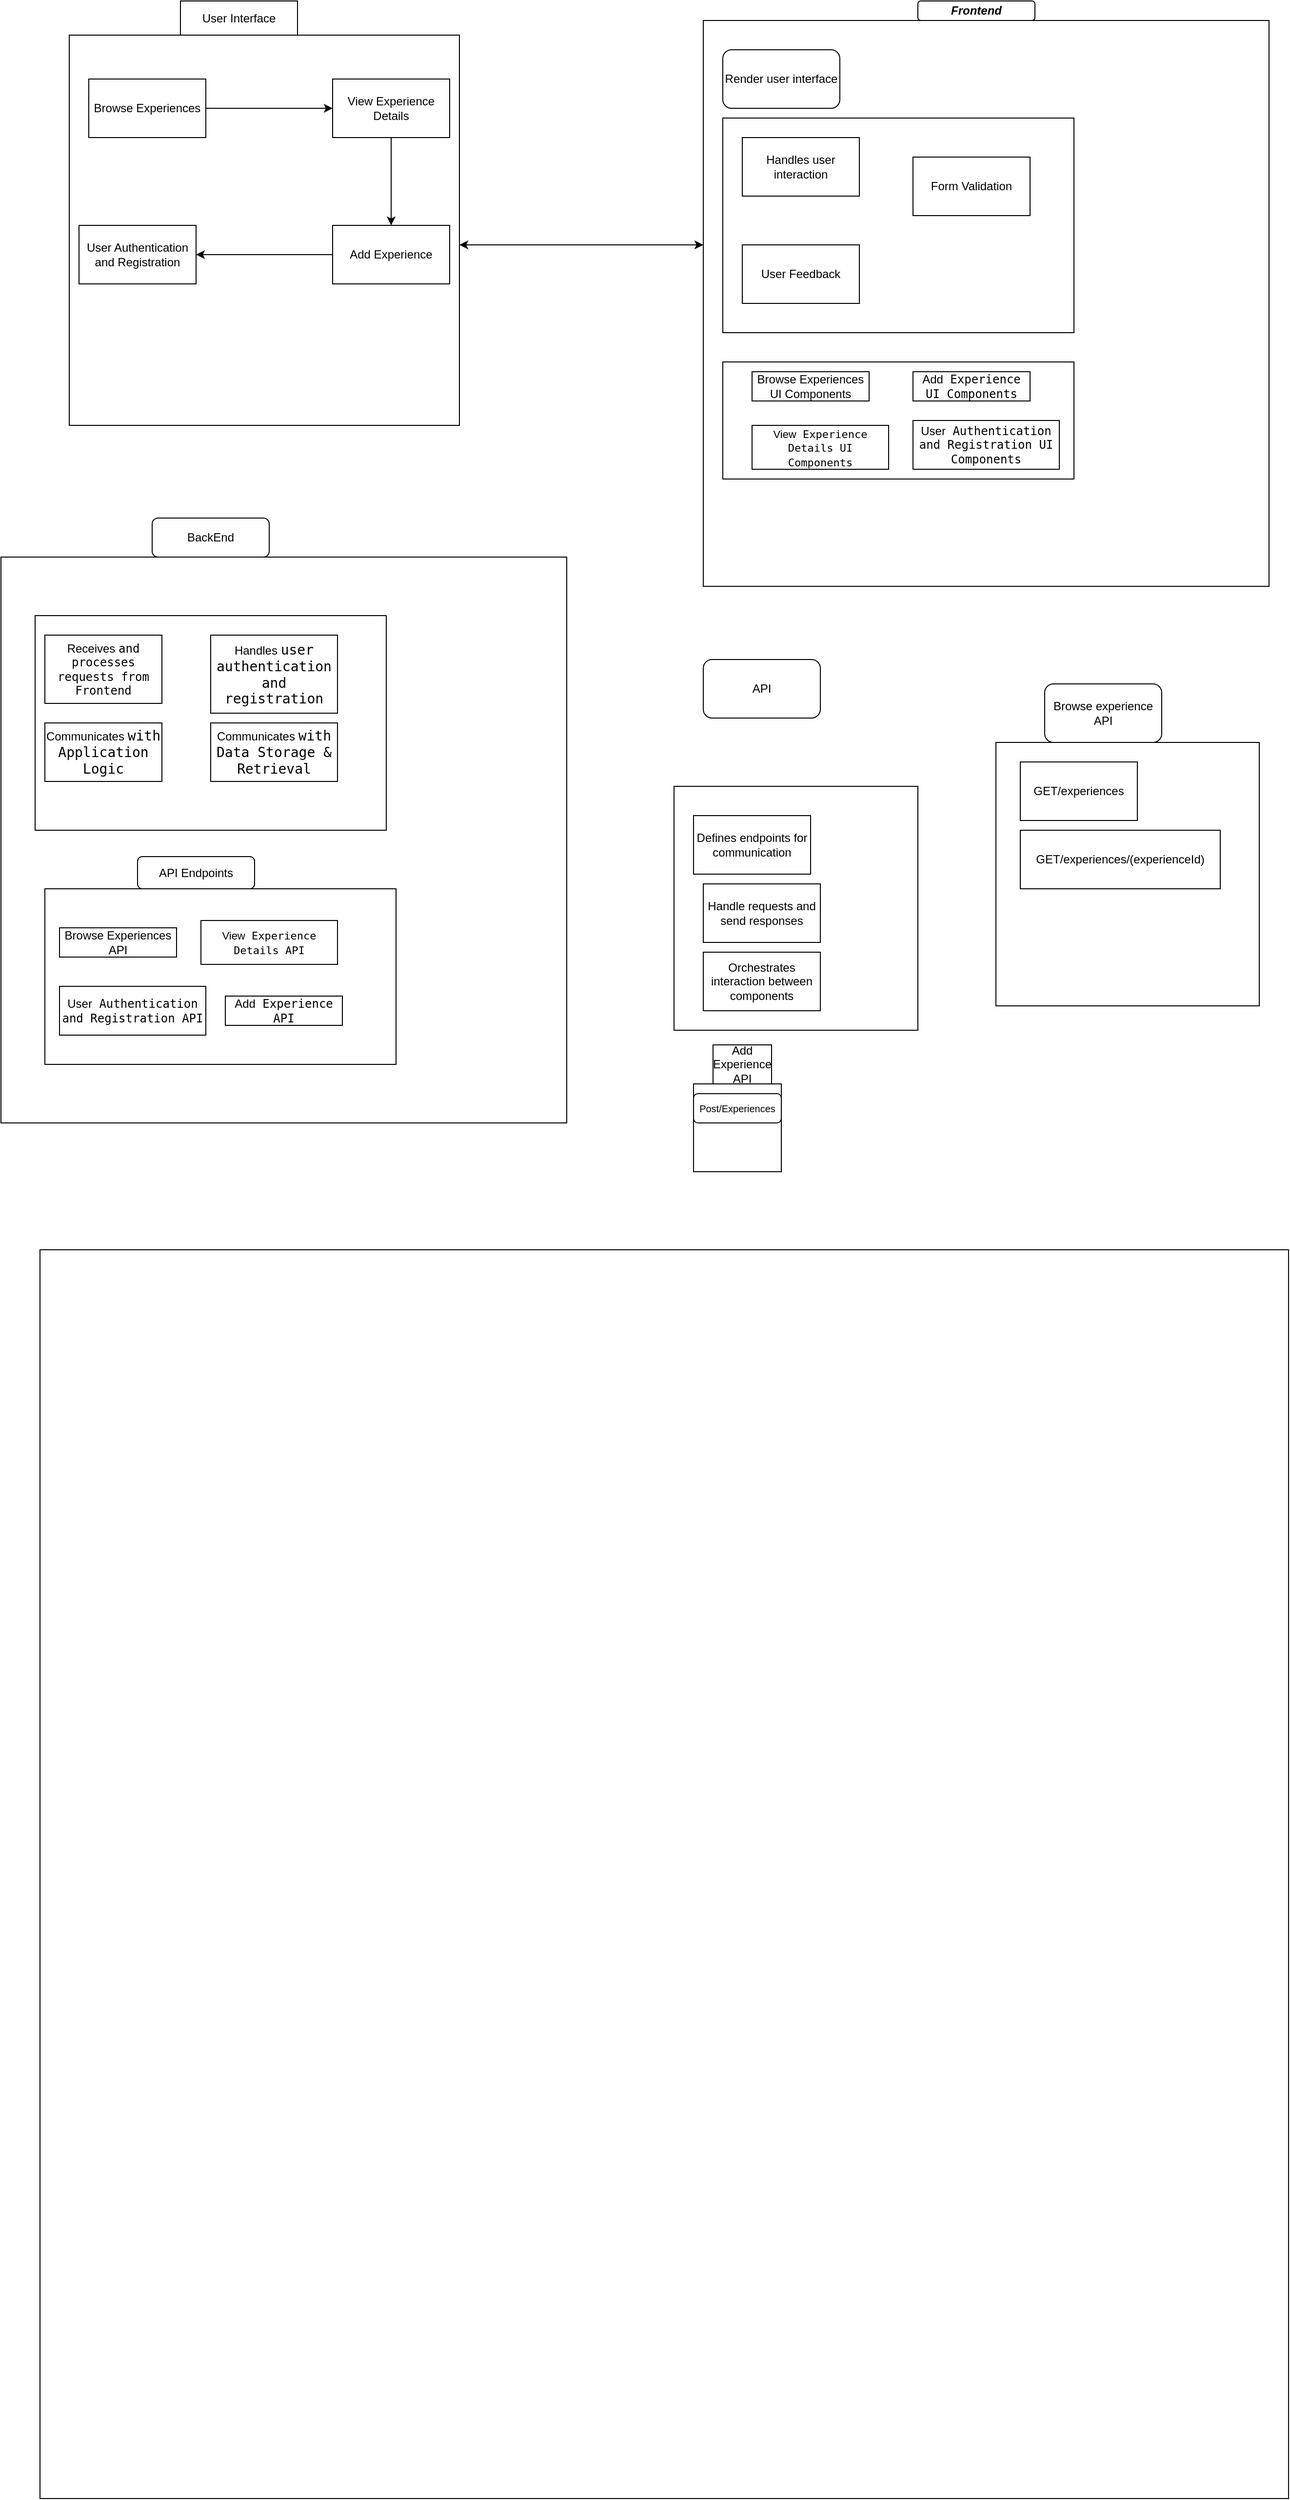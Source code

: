 <mxfile version="21.5.1" type="device">
  <diagram name="Page-1" id="rl8oAD7bQT2aEg0NpIuq">
    <mxGraphModel dx="1376" dy="799" grid="1" gridSize="10" guides="1" tooltips="1" connect="1" arrows="1" fold="1" page="1" pageScale="1" pageWidth="827" pageHeight="1169" math="0" shadow="0">
      <root>
        <mxCell id="0" />
        <mxCell id="1" parent="0" />
        <mxCell id="bYp1psGdMtTp_El-fFPe-50" value="" style="group" parent="1" vertex="1" connectable="0">
          <mxGeometry x="10" y="570" width="580" height="640" as="geometry" />
        </mxCell>
        <mxCell id="bYp1psGdMtTp_El-fFPe-48" value="" style="group" parent="bYp1psGdMtTp_El-fFPe-50" vertex="1" connectable="0">
          <mxGeometry y="60" width="580" height="580" as="geometry" />
        </mxCell>
        <mxCell id="bYp1psGdMtTp_El-fFPe-32" value="" style="whiteSpace=wrap;html=1;aspect=fixed;" parent="bYp1psGdMtTp_El-fFPe-48" vertex="1">
          <mxGeometry x="-10" y="-20" width="580" height="580" as="geometry" />
        </mxCell>
        <mxCell id="bYp1psGdMtTp_El-fFPe-33" value="" style="rounded=0;whiteSpace=wrap;html=1;" parent="bYp1psGdMtTp_El-fFPe-48" vertex="1">
          <mxGeometry x="25" y="40" width="360" height="220" as="geometry" />
        </mxCell>
        <mxCell id="bYp1psGdMtTp_El-fFPe-35" value="&lt;font style=&quot;font-size: 12px;&quot;&gt;Receives &lt;span style=&quot;border: 0px solid rgb(217, 217, 227); box-sizing: border-box; --tw-border-spacing-x: 0; --tw-border-spacing-y: 0; --tw-translate-x: 0; --tw-translate-y: 0; --tw-rotate: 0; --tw-skew-x: 0; --tw-skew-y: 0; --tw-scale-x: 1; --tw-scale-y: 1; --tw-pan-x: ; --tw-pan-y: ; --tw-pinch-zoom: ; --tw-scroll-snap-strictness: proximity; --tw-gradient-from-position: ; --tw-gradient-via-position: ; --tw-gradient-to-position: ; --tw-ordinal: ; --tw-slashed-zero: ; --tw-numeric-figure: ; --tw-numeric-spacing: ; --tw-numeric-fraction: ; --tw-ring-inset: ; --tw-ring-offset-width: 0px; --tw-ring-offset-color: #fff; --tw-ring-color: rgba(69,89,164,.5); --tw-ring-offset-shadow: 0 0 transparent; --tw-ring-shadow: 0 0 transparent; --tw-shadow: 0 0 transparent; --tw-shadow-colored: 0 0 transparent; --tw-blur: ; --tw-brightness: ; --tw-contrast: ; --tw-grayscale: ; --tw-hue-rotate: ; --tw-invert: ; --tw-saturate: ; --tw-sepia: ; --tw-drop-shadow: ; --tw-backdrop-blur: ; --tw-backdrop-brightness: ; --tw-backdrop-contrast: ; --tw-backdrop-grayscale: ; --tw-backdrop-hue-rotate: ; --tw-backdrop-invert: ; --tw-backdrop-opacity: ; --tw-backdrop-saturate: ; --tw-backdrop-sepia: ; font-family: &amp;quot;Söhne Mono&amp;quot;, Monaco, &amp;quot;Andale Mono&amp;quot;, &amp;quot;Ubuntu Mono&amp;quot;, monospace; text-align: left;&quot; class=&quot;hljs-keyword&quot;&gt;and&lt;/span&gt;&lt;span style=&quot;font-family: &amp;quot;Söhne Mono&amp;quot;, Monaco, &amp;quot;Andale Mono&amp;quot;, &amp;quot;Ubuntu Mono&amp;quot;, monospace; text-align: left;&quot;&gt; processes requests &lt;/span&gt;&lt;span style=&quot;border: 0px solid rgb(217, 217, 227); box-sizing: border-box; --tw-border-spacing-x: 0; --tw-border-spacing-y: 0; --tw-translate-x: 0; --tw-translate-y: 0; --tw-rotate: 0; --tw-skew-x: 0; --tw-skew-y: 0; --tw-scale-x: 1; --tw-scale-y: 1; --tw-pan-x: ; --tw-pan-y: ; --tw-pinch-zoom: ; --tw-scroll-snap-strictness: proximity; --tw-gradient-from-position: ; --tw-gradient-via-position: ; --tw-gradient-to-position: ; --tw-ordinal: ; --tw-slashed-zero: ; --tw-numeric-figure: ; --tw-numeric-spacing: ; --tw-numeric-fraction: ; --tw-ring-inset: ; --tw-ring-offset-width: 0px; --tw-ring-offset-color: #fff; --tw-ring-color: rgba(69,89,164,.5); --tw-ring-offset-shadow: 0 0 transparent; --tw-ring-shadow: 0 0 transparent; --tw-shadow: 0 0 transparent; --tw-shadow-colored: 0 0 transparent; --tw-blur: ; --tw-brightness: ; --tw-contrast: ; --tw-grayscale: ; --tw-hue-rotate: ; --tw-invert: ; --tw-saturate: ; --tw-sepia: ; --tw-drop-shadow: ; --tw-backdrop-blur: ; --tw-backdrop-brightness: ; --tw-backdrop-contrast: ; --tw-backdrop-grayscale: ; --tw-backdrop-hue-rotate: ; --tw-backdrop-invert: ; --tw-backdrop-opacity: ; --tw-backdrop-saturate: ; --tw-backdrop-sepia: ; font-family: &amp;quot;Söhne Mono&amp;quot;, Monaco, &amp;quot;Andale Mono&amp;quot;, &amp;quot;Ubuntu Mono&amp;quot;, monospace; text-align: left;&quot; class=&quot;hljs-keyword&quot;&gt;from&lt;/span&gt;&lt;span style=&quot;font-family: &amp;quot;Söhne Mono&amp;quot;, Monaco, &amp;quot;Andale Mono&amp;quot;, &amp;quot;Ubuntu Mono&amp;quot;, monospace; text-align: left;&quot;&gt; Frontend  &lt;/span&gt;&lt;/font&gt;" style="rounded=0;whiteSpace=wrap;html=1;" parent="bYp1psGdMtTp_El-fFPe-48" vertex="1">
          <mxGeometry x="35" y="60" width="120" height="70" as="geometry" />
        </mxCell>
        <mxCell id="bYp1psGdMtTp_El-fFPe-36" value="Handles &lt;span style=&quot;border: 0px solid rgb(217, 217, 227); box-sizing: border-box; --tw-border-spacing-x: 0; --tw-border-spacing-y: 0; --tw-translate-x: 0; --tw-translate-y: 0; --tw-rotate: 0; --tw-skew-x: 0; --tw-skew-y: 0; --tw-scale-x: 1; --tw-scale-y: 1; --tw-pan-x: ; --tw-pan-y: ; --tw-pinch-zoom: ; --tw-scroll-snap-strictness: proximity; --tw-gradient-from-position: ; --tw-gradient-via-position: ; --tw-gradient-to-position: ; --tw-ordinal: ; --tw-slashed-zero: ; --tw-numeric-figure: ; --tw-numeric-spacing: ; --tw-numeric-fraction: ; --tw-ring-inset: ; --tw-ring-offset-width: 0px; --tw-ring-offset-color: #fff; --tw-ring-color: rgba(69,89,164,.5); --tw-ring-offset-shadow: 0 0 transparent; --tw-ring-shadow: 0 0 transparent; --tw-shadow: 0 0 transparent; --tw-shadow-colored: 0 0 transparent; --tw-blur: ; --tw-brightness: ; --tw-contrast: ; --tw-grayscale: ; --tw-hue-rotate: ; --tw-invert: ; --tw-saturate: ; --tw-sepia: ; --tw-drop-shadow: ; --tw-backdrop-blur: ; --tw-backdrop-brightness: ; --tw-backdrop-contrast: ; --tw-backdrop-grayscale: ; --tw-backdrop-hue-rotate: ; --tw-backdrop-invert: ; --tw-backdrop-opacity: ; --tw-backdrop-saturate: ; --tw-backdrop-sepia: ; font-family: &amp;quot;Söhne Mono&amp;quot;, Monaco, &amp;quot;Andale Mono&amp;quot;, &amp;quot;Ubuntu Mono&amp;quot;, monospace; font-size: 14px; text-align: left;&quot; class=&quot;hljs-keyword&quot;&gt;user&lt;/span&gt;&lt;span style=&quot;font-family: &amp;quot;Söhne Mono&amp;quot;, Monaco, &amp;quot;Andale Mono&amp;quot;, &amp;quot;Ubuntu Mono&amp;quot;, monospace; font-size: 14px; text-align: left;&quot;&gt; authentication &lt;/span&gt;&lt;span style=&quot;border: 0px solid rgb(217, 217, 227); box-sizing: border-box; --tw-border-spacing-x: 0; --tw-border-spacing-y: 0; --tw-translate-x: 0; --tw-translate-y: 0; --tw-rotate: 0; --tw-skew-x: 0; --tw-skew-y: 0; --tw-scale-x: 1; --tw-scale-y: 1; --tw-pan-x: ; --tw-pan-y: ; --tw-pinch-zoom: ; --tw-scroll-snap-strictness: proximity; --tw-gradient-from-position: ; --tw-gradient-via-position: ; --tw-gradient-to-position: ; --tw-ordinal: ; --tw-slashed-zero: ; --tw-numeric-figure: ; --tw-numeric-spacing: ; --tw-numeric-fraction: ; --tw-ring-inset: ; --tw-ring-offset-width: 0px; --tw-ring-offset-color: #fff; --tw-ring-color: rgba(69,89,164,.5); --tw-ring-offset-shadow: 0 0 transparent; --tw-ring-shadow: 0 0 transparent; --tw-shadow: 0 0 transparent; --tw-shadow-colored: 0 0 transparent; --tw-blur: ; --tw-brightness: ; --tw-contrast: ; --tw-grayscale: ; --tw-hue-rotate: ; --tw-invert: ; --tw-saturate: ; --tw-sepia: ; --tw-drop-shadow: ; --tw-backdrop-blur: ; --tw-backdrop-brightness: ; --tw-backdrop-contrast: ; --tw-backdrop-grayscale: ; --tw-backdrop-hue-rotate: ; --tw-backdrop-invert: ; --tw-backdrop-opacity: ; --tw-backdrop-saturate: ; --tw-backdrop-sepia: ; font-family: &amp;quot;Söhne Mono&amp;quot;, Monaco, &amp;quot;Andale Mono&amp;quot;, &amp;quot;Ubuntu Mono&amp;quot;, monospace; font-size: 14px; text-align: left;&quot; class=&quot;hljs-keyword&quot;&gt;and&lt;/span&gt;&lt;span style=&quot;font-family: &amp;quot;Söhne Mono&amp;quot;, Monaco, &amp;quot;Andale Mono&amp;quot;, &amp;quot;Ubuntu Mono&amp;quot;, monospace; font-size: 14px; text-align: left;&quot;&gt; registration&lt;/span&gt;" style="whiteSpace=wrap;html=1;rounded=0;" parent="bYp1psGdMtTp_El-fFPe-48" vertex="1">
          <mxGeometry x="205" y="60" width="130" height="80" as="geometry" />
        </mxCell>
        <mxCell id="bYp1psGdMtTp_El-fFPe-37" value="Communicates &lt;span style=&quot;border: 0px solid rgb(217, 217, 227); box-sizing: border-box; --tw-border-spacing-x: 0; --tw-border-spacing-y: 0; --tw-translate-x: 0; --tw-translate-y: 0; --tw-rotate: 0; --tw-skew-x: 0; --tw-skew-y: 0; --tw-scale-x: 1; --tw-scale-y: 1; --tw-pan-x: ; --tw-pan-y: ; --tw-pinch-zoom: ; --tw-scroll-snap-strictness: proximity; --tw-gradient-from-position: ; --tw-gradient-via-position: ; --tw-gradient-to-position: ; --tw-ordinal: ; --tw-slashed-zero: ; --tw-numeric-figure: ; --tw-numeric-spacing: ; --tw-numeric-fraction: ; --tw-ring-inset: ; --tw-ring-offset-width: 0px; --tw-ring-offset-color: #fff; --tw-ring-color: rgba(69,89,164,.5); --tw-ring-offset-shadow: 0 0 transparent; --tw-ring-shadow: 0 0 transparent; --tw-shadow: 0 0 transparent; --tw-shadow-colored: 0 0 transparent; --tw-blur: ; --tw-brightness: ; --tw-contrast: ; --tw-grayscale: ; --tw-hue-rotate: ; --tw-invert: ; --tw-saturate: ; --tw-sepia: ; --tw-drop-shadow: ; --tw-backdrop-blur: ; --tw-backdrop-brightness: ; --tw-backdrop-contrast: ; --tw-backdrop-grayscale: ; --tw-backdrop-hue-rotate: ; --tw-backdrop-invert: ; --tw-backdrop-opacity: ; --tw-backdrop-saturate: ; --tw-backdrop-sepia: ; font-family: &amp;quot;Söhne Mono&amp;quot;, Monaco, &amp;quot;Andale Mono&amp;quot;, &amp;quot;Ubuntu Mono&amp;quot;, monospace; font-size: 14px; text-align: left;&quot; class=&quot;hljs-keyword&quot;&gt;with&lt;/span&gt;&lt;span style=&quot;font-family: &amp;quot;Söhne Mono&amp;quot;, Monaco, &amp;quot;Andale Mono&amp;quot;, &amp;quot;Ubuntu Mono&amp;quot;, monospace; font-size: 14px; text-align: left;&quot;&gt; Application Logic&lt;/span&gt;" style="whiteSpace=wrap;html=1;rounded=0;" parent="bYp1psGdMtTp_El-fFPe-48" vertex="1">
          <mxGeometry x="35" y="150" width="120" height="60" as="geometry" />
        </mxCell>
        <mxCell id="bYp1psGdMtTp_El-fFPe-38" value="" style="rounded=0;whiteSpace=wrap;html=1;" parent="bYp1psGdMtTp_El-fFPe-48" vertex="1">
          <mxGeometry x="35" y="320" width="360" height="180" as="geometry" />
        </mxCell>
        <mxCell id="bYp1psGdMtTp_El-fFPe-39" value="Browse Experiences API" style="rounded=0;whiteSpace=wrap;html=1;" parent="bYp1psGdMtTp_El-fFPe-48" vertex="1">
          <mxGeometry x="50" y="360" width="120" height="30" as="geometry" />
        </mxCell>
        <mxCell id="bYp1psGdMtTp_El-fFPe-40" value="&lt;font style=&quot;font-size: 11px;&quot;&gt;View&lt;span style=&quot;font-family: &amp;quot;Söhne Mono&amp;quot;, Monaco, &amp;quot;Andale Mono&amp;quot;, &amp;quot;Ubuntu Mono&amp;quot;, monospace; text-align: left;&quot;&gt; Experience Details API&lt;/span&gt;&lt;/font&gt;" style="rounded=0;whiteSpace=wrap;html=1;" parent="bYp1psGdMtTp_El-fFPe-48" vertex="1">
          <mxGeometry x="195" y="352.5" width="140" height="45" as="geometry" />
        </mxCell>
        <mxCell id="bYp1psGdMtTp_El-fFPe-41" value="&lt;font style=&quot;font-size: 12px;&quot;&gt;Add&lt;span style=&quot;font-family: &amp;quot;Söhne Mono&amp;quot;, Monaco, &amp;quot;Andale Mono&amp;quot;, &amp;quot;Ubuntu Mono&amp;quot;, monospace; text-align: left;&quot;&gt; Experience API&lt;/span&gt;&lt;/font&gt;" style="rounded=0;whiteSpace=wrap;html=1;" parent="bYp1psGdMtTp_El-fFPe-48" vertex="1">
          <mxGeometry x="220" y="430" width="120" height="30" as="geometry" />
        </mxCell>
        <mxCell id="bYp1psGdMtTp_El-fFPe-42" value="&lt;font style=&quot;font-size: 12px;&quot;&gt;User&lt;span style=&quot;font-family: &amp;quot;Söhne Mono&amp;quot;, Monaco, &amp;quot;Andale Mono&amp;quot;, &amp;quot;Ubuntu Mono&amp;quot;, monospace; text-align: left;&quot;&gt; Authentication &lt;/span&gt;&lt;span style=&quot;border: 0px solid rgb(217, 217, 227); box-sizing: border-box; --tw-border-spacing-x: 0; --tw-border-spacing-y: 0; --tw-translate-x: 0; --tw-translate-y: 0; --tw-rotate: 0; --tw-skew-x: 0; --tw-skew-y: 0; --tw-scale-x: 1; --tw-scale-y: 1; --tw-pan-x: ; --tw-pan-y: ; --tw-pinch-zoom: ; --tw-scroll-snap-strictness: proximity; --tw-gradient-from-position: ; --tw-gradient-via-position: ; --tw-gradient-to-position: ; --tw-ordinal: ; --tw-slashed-zero: ; --tw-numeric-figure: ; --tw-numeric-spacing: ; --tw-numeric-fraction: ; --tw-ring-inset: ; --tw-ring-offset-width: 0px; --tw-ring-offset-color: #fff; --tw-ring-color: rgba(69,89,164,.5); --tw-ring-offset-shadow: 0 0 transparent; --tw-ring-shadow: 0 0 transparent; --tw-shadow: 0 0 transparent; --tw-shadow-colored: 0 0 transparent; --tw-blur: ; --tw-brightness: ; --tw-contrast: ; --tw-grayscale: ; --tw-hue-rotate: ; --tw-invert: ; --tw-saturate: ; --tw-sepia: ; --tw-drop-shadow: ; --tw-backdrop-blur: ; --tw-backdrop-brightness: ; --tw-backdrop-contrast: ; --tw-backdrop-grayscale: ; --tw-backdrop-hue-rotate: ; --tw-backdrop-invert: ; --tw-backdrop-opacity: ; --tw-backdrop-saturate: ; --tw-backdrop-sepia: ; font-family: &amp;quot;Söhne Mono&amp;quot;, Monaco, &amp;quot;Andale Mono&amp;quot;, &amp;quot;Ubuntu Mono&amp;quot;, monospace; text-align: left;&quot; class=&quot;hljs-keyword&quot;&gt;and&lt;/span&gt;&lt;span style=&quot;font-family: &amp;quot;Söhne Mono&amp;quot;, Monaco, &amp;quot;Andale Mono&amp;quot;, &amp;quot;Ubuntu Mono&amp;quot;, monospace; text-align: left;&quot;&gt; Registration API&lt;/span&gt;&lt;/font&gt;" style="rounded=0;whiteSpace=wrap;html=1;" parent="bYp1psGdMtTp_El-fFPe-48" vertex="1">
          <mxGeometry x="50" y="420" width="150" height="50" as="geometry" />
        </mxCell>
        <mxCell id="bYp1psGdMtTp_El-fFPe-44" value="Communicates &lt;span style=&quot;border: 0px solid rgb(217, 217, 227); box-sizing: border-box; --tw-border-spacing-x: 0; --tw-border-spacing-y: 0; --tw-translate-x: 0; --tw-translate-y: 0; --tw-rotate: 0; --tw-skew-x: 0; --tw-skew-y: 0; --tw-scale-x: 1; --tw-scale-y: 1; --tw-pan-x: ; --tw-pan-y: ; --tw-pinch-zoom: ; --tw-scroll-snap-strictness: proximity; --tw-gradient-from-position: ; --tw-gradient-via-position: ; --tw-gradient-to-position: ; --tw-ordinal: ; --tw-slashed-zero: ; --tw-numeric-figure: ; --tw-numeric-spacing: ; --tw-numeric-fraction: ; --tw-ring-inset: ; --tw-ring-offset-width: 0px; --tw-ring-offset-color: #fff; --tw-ring-color: rgba(69,89,164,.5); --tw-ring-offset-shadow: 0 0 transparent; --tw-ring-shadow: 0 0 transparent; --tw-shadow: 0 0 transparent; --tw-shadow-colored: 0 0 transparent; --tw-blur: ; --tw-brightness: ; --tw-contrast: ; --tw-grayscale: ; --tw-hue-rotate: ; --tw-invert: ; --tw-saturate: ; --tw-sepia: ; --tw-drop-shadow: ; --tw-backdrop-blur: ; --tw-backdrop-brightness: ; --tw-backdrop-contrast: ; --tw-backdrop-grayscale: ; --tw-backdrop-hue-rotate: ; --tw-backdrop-invert: ; --tw-backdrop-opacity: ; --tw-backdrop-saturate: ; --tw-backdrop-sepia: ; font-family: &amp;quot;Söhne Mono&amp;quot;, Monaco, &amp;quot;Andale Mono&amp;quot;, &amp;quot;Ubuntu Mono&amp;quot;, monospace; font-size: 14px; text-align: left;&quot; class=&quot;hljs-keyword&quot;&gt;with&lt;/span&gt;&lt;span style=&quot;font-family: &amp;quot;Söhne Mono&amp;quot;, Monaco, &amp;quot;Andale Mono&amp;quot;, &amp;quot;Ubuntu Mono&amp;quot;, monospace; font-size: 14px; text-align: left;&quot;&gt; Data Storage &lt;/span&gt;&lt;span style=&quot;border: 0px solid rgb(217, 217, 227); box-sizing: border-box; --tw-border-spacing-x: 0; --tw-border-spacing-y: 0; --tw-translate-x: 0; --tw-translate-y: 0; --tw-rotate: 0; --tw-skew-x: 0; --tw-skew-y: 0; --tw-scale-x: 1; --tw-scale-y: 1; --tw-pan-x: ; --tw-pan-y: ; --tw-pinch-zoom: ; --tw-scroll-snap-strictness: proximity; --tw-gradient-from-position: ; --tw-gradient-via-position: ; --tw-gradient-to-position: ; --tw-ordinal: ; --tw-slashed-zero: ; --tw-numeric-figure: ; --tw-numeric-spacing: ; --tw-numeric-fraction: ; --tw-ring-inset: ; --tw-ring-offset-width: 0px; --tw-ring-offset-color: #fff; --tw-ring-color: rgba(69,89,164,.5); --tw-ring-offset-shadow: 0 0 transparent; --tw-ring-shadow: 0 0 transparent; --tw-shadow: 0 0 transparent; --tw-shadow-colored: 0 0 transparent; --tw-blur: ; --tw-brightness: ; --tw-contrast: ; --tw-grayscale: ; --tw-hue-rotate: ; --tw-invert: ; --tw-saturate: ; --tw-sepia: ; --tw-drop-shadow: ; --tw-backdrop-blur: ; --tw-backdrop-brightness: ; --tw-backdrop-contrast: ; --tw-backdrop-grayscale: ; --tw-backdrop-hue-rotate: ; --tw-backdrop-invert: ; --tw-backdrop-opacity: ; --tw-backdrop-saturate: ; --tw-backdrop-sepia: ; font-family: &amp;quot;Söhne Mono&amp;quot;, Monaco, &amp;quot;Andale Mono&amp;quot;, &amp;quot;Ubuntu Mono&amp;quot;, monospace; font-size: 14px; text-align: left;&quot; class=&quot;hljs-operator&quot;&gt;&amp;amp;&lt;/span&gt;&lt;span style=&quot;font-family: &amp;quot;Söhne Mono&amp;quot;, Monaco, &amp;quot;Andale Mono&amp;quot;, &amp;quot;Ubuntu Mono&amp;quot;, monospace; font-size: 14px; text-align: left;&quot;&gt; Retrieval &lt;/span&gt;" style="whiteSpace=wrap;html=1;rounded=0;" parent="bYp1psGdMtTp_El-fFPe-48" vertex="1">
          <mxGeometry x="205" y="150" width="130" height="60" as="geometry" />
        </mxCell>
        <mxCell id="bYp1psGdMtTp_El-fFPe-47" value="API Endpoints" style="rounded=1;whiteSpace=wrap;html=1;" parent="bYp1psGdMtTp_El-fFPe-48" vertex="1">
          <mxGeometry x="130" y="287" width="120" height="33" as="geometry" />
        </mxCell>
        <mxCell id="bYp1psGdMtTp_El-fFPe-49" value="BackEnd" style="rounded=1;whiteSpace=wrap;html=1;" parent="bYp1psGdMtTp_El-fFPe-50" vertex="1">
          <mxGeometry x="145" width="120" height="40" as="geometry" />
        </mxCell>
        <mxCell id="bYp1psGdMtTp_El-fFPe-51" value="" style="group" parent="1" vertex="1" connectable="0">
          <mxGeometry x="720" y="40" width="580" height="600" as="geometry" />
        </mxCell>
        <mxCell id="bYp1psGdMtTp_El-fFPe-13" value="" style="whiteSpace=wrap;html=1;aspect=fixed;" parent="bYp1psGdMtTp_El-fFPe-51" vertex="1">
          <mxGeometry y="20" width="580" height="580" as="geometry" />
        </mxCell>
        <mxCell id="bYp1psGdMtTp_El-fFPe-23" value="" style="rounded=0;whiteSpace=wrap;html=1;" parent="bYp1psGdMtTp_El-fFPe-51" vertex="1">
          <mxGeometry x="20" y="120" width="360" height="220" as="geometry" />
        </mxCell>
        <mxCell id="bYp1psGdMtTp_El-fFPe-17" value="Render user interface" style="rounded=1;whiteSpace=wrap;html=1;" parent="bYp1psGdMtTp_El-fFPe-51" vertex="1">
          <mxGeometry x="20" y="50" width="120" height="60" as="geometry" />
        </mxCell>
        <mxCell id="bYp1psGdMtTp_El-fFPe-18" value="Handles user interaction" style="rounded=0;whiteSpace=wrap;html=1;" parent="bYp1psGdMtTp_El-fFPe-51" vertex="1">
          <mxGeometry x="40" y="140" width="120" height="60" as="geometry" />
        </mxCell>
        <mxCell id="bYp1psGdMtTp_El-fFPe-19" value="Form Validation" style="whiteSpace=wrap;html=1;rounded=0;" parent="bYp1psGdMtTp_El-fFPe-51" vertex="1">
          <mxGeometry x="215" y="160" width="120" height="60" as="geometry" />
        </mxCell>
        <mxCell id="bYp1psGdMtTp_El-fFPe-21" value="User Feedback" style="whiteSpace=wrap;html=1;rounded=0;" parent="bYp1psGdMtTp_El-fFPe-51" vertex="1">
          <mxGeometry x="40" y="250" width="120" height="60" as="geometry" />
        </mxCell>
        <mxCell id="bYp1psGdMtTp_El-fFPe-25" value="" style="rounded=0;whiteSpace=wrap;html=1;" parent="bYp1psGdMtTp_El-fFPe-51" vertex="1">
          <mxGeometry x="20" y="370" width="360" height="120" as="geometry" />
        </mxCell>
        <mxCell id="bYp1psGdMtTp_El-fFPe-27" value="Browse Experiences UI Components" style="rounded=0;whiteSpace=wrap;html=1;" parent="bYp1psGdMtTp_El-fFPe-51" vertex="1">
          <mxGeometry x="50" y="380" width="120" height="30" as="geometry" />
        </mxCell>
        <mxCell id="bYp1psGdMtTp_El-fFPe-28" value="&lt;font style=&quot;font-size: 11px;&quot;&gt;View&lt;span style=&quot;font-family: &amp;quot;Söhne Mono&amp;quot;, Monaco, &amp;quot;Andale Mono&amp;quot;, &amp;quot;Ubuntu Mono&amp;quot;, monospace; text-align: left;&quot;&gt; Experience Details UI Components &lt;/span&gt;&lt;/font&gt;" style="rounded=0;whiteSpace=wrap;html=1;" parent="bYp1psGdMtTp_El-fFPe-51" vertex="1">
          <mxGeometry x="50" y="435" width="140" height="45" as="geometry" />
        </mxCell>
        <mxCell id="bYp1psGdMtTp_El-fFPe-30" value="&lt;font style=&quot;font-size: 12px;&quot;&gt;Add&lt;span style=&quot;font-family: &amp;quot;Söhne Mono&amp;quot;, Monaco, &amp;quot;Andale Mono&amp;quot;, &amp;quot;Ubuntu Mono&amp;quot;, monospace; text-align: left;&quot;&gt; Experience UI Components&lt;/span&gt;&lt;/font&gt;" style="rounded=0;whiteSpace=wrap;html=1;" parent="bYp1psGdMtTp_El-fFPe-51" vertex="1">
          <mxGeometry x="215" y="380" width="120" height="30" as="geometry" />
        </mxCell>
        <mxCell id="bYp1psGdMtTp_El-fFPe-31" value="&lt;font style=&quot;font-size: 12px;&quot;&gt;User&lt;span style=&quot;font-family: &amp;quot;Söhne Mono&amp;quot;, Monaco, &amp;quot;Andale Mono&amp;quot;, &amp;quot;Ubuntu Mono&amp;quot;, monospace; text-align: left;&quot;&gt; Authentication &lt;/span&gt;&lt;span style=&quot;border: 0px solid rgb(217, 217, 227); box-sizing: border-box; --tw-border-spacing-x: 0; --tw-border-spacing-y: 0; --tw-translate-x: 0; --tw-translate-y: 0; --tw-rotate: 0; --tw-skew-x: 0; --tw-skew-y: 0; --tw-scale-x: 1; --tw-scale-y: 1; --tw-pan-x: ; --tw-pan-y: ; --tw-pinch-zoom: ; --tw-scroll-snap-strictness: proximity; --tw-gradient-from-position: ; --tw-gradient-via-position: ; --tw-gradient-to-position: ; --tw-ordinal: ; --tw-slashed-zero: ; --tw-numeric-figure: ; --tw-numeric-spacing: ; --tw-numeric-fraction: ; --tw-ring-inset: ; --tw-ring-offset-width: 0px; --tw-ring-offset-color: #fff; --tw-ring-color: rgba(69,89,164,.5); --tw-ring-offset-shadow: 0 0 transparent; --tw-ring-shadow: 0 0 transparent; --tw-shadow: 0 0 transparent; --tw-shadow-colored: 0 0 transparent; --tw-blur: ; --tw-brightness: ; --tw-contrast: ; --tw-grayscale: ; --tw-hue-rotate: ; --tw-invert: ; --tw-saturate: ; --tw-sepia: ; --tw-drop-shadow: ; --tw-backdrop-blur: ; --tw-backdrop-brightness: ; --tw-backdrop-contrast: ; --tw-backdrop-grayscale: ; --tw-backdrop-hue-rotate: ; --tw-backdrop-invert: ; --tw-backdrop-opacity: ; --tw-backdrop-saturate: ; --tw-backdrop-sepia: ; font-family: &amp;quot;Söhne Mono&amp;quot;, Monaco, &amp;quot;Andale Mono&amp;quot;, &amp;quot;Ubuntu Mono&amp;quot;, monospace; text-align: left;&quot; class=&quot;hljs-keyword&quot;&gt;and&lt;/span&gt;&lt;span style=&quot;font-family: &amp;quot;Söhne Mono&amp;quot;, Monaco, &amp;quot;Andale Mono&amp;quot;, &amp;quot;Ubuntu Mono&amp;quot;, monospace; text-align: left;&quot;&gt; Registration UI Components&lt;/span&gt;&lt;/font&gt;" style="rounded=0;whiteSpace=wrap;html=1;" parent="bYp1psGdMtTp_El-fFPe-51" vertex="1">
          <mxGeometry x="215" y="430" width="150" height="50" as="geometry" />
        </mxCell>
        <mxCell id="bYp1psGdMtTp_El-fFPe-45" value="&lt;b&gt;&lt;i&gt;Frontend&lt;/i&gt;&lt;/b&gt;" style="rounded=1;whiteSpace=wrap;html=1;" parent="bYp1psGdMtTp_El-fFPe-51" vertex="1">
          <mxGeometry x="220" width="120" height="20" as="geometry" />
        </mxCell>
        <mxCell id="bYp1psGdMtTp_El-fFPe-52" value="" style="group" parent="1" vertex="1" connectable="0">
          <mxGeometry x="70" y="40" width="400" height="435" as="geometry" />
        </mxCell>
        <mxCell id="bYp1psGdMtTp_El-fFPe-1" value="User Interface" style="rounded=0;whiteSpace=wrap;html=1;" parent="bYp1psGdMtTp_El-fFPe-52" vertex="1">
          <mxGeometry x="114" width="120" height="35" as="geometry" />
        </mxCell>
        <mxCell id="bYp1psGdMtTp_El-fFPe-2" value="" style="whiteSpace=wrap;html=1;aspect=fixed;" parent="bYp1psGdMtTp_El-fFPe-52" vertex="1">
          <mxGeometry y="35" width="400" height="400" as="geometry" />
        </mxCell>
        <mxCell id="bYp1psGdMtTp_El-fFPe-4" value="Browse Experiences" style="rounded=0;whiteSpace=wrap;html=1;" parent="bYp1psGdMtTp_El-fFPe-52" vertex="1">
          <mxGeometry x="20" y="80" width="120" height="60" as="geometry" />
        </mxCell>
        <mxCell id="bYp1psGdMtTp_El-fFPe-5" value="View Experience Details" style="whiteSpace=wrap;html=1;rounded=0;" parent="bYp1psGdMtTp_El-fFPe-52" vertex="1">
          <mxGeometry x="270" y="80" width="120" height="60" as="geometry" />
        </mxCell>
        <mxCell id="bYp1psGdMtTp_El-fFPe-6" value="" style="edgeStyle=orthogonalEdgeStyle;rounded=0;orthogonalLoop=1;jettySize=auto;html=1;" parent="bYp1psGdMtTp_El-fFPe-52" source="bYp1psGdMtTp_El-fFPe-4" target="bYp1psGdMtTp_El-fFPe-5" edge="1">
          <mxGeometry relative="1" as="geometry" />
        </mxCell>
        <mxCell id="bYp1psGdMtTp_El-fFPe-7" value="Add Experience" style="whiteSpace=wrap;html=1;rounded=0;" parent="bYp1psGdMtTp_El-fFPe-52" vertex="1">
          <mxGeometry x="270" y="230" width="120" height="60" as="geometry" />
        </mxCell>
        <mxCell id="bYp1psGdMtTp_El-fFPe-8" value="" style="edgeStyle=orthogonalEdgeStyle;rounded=0;orthogonalLoop=1;jettySize=auto;html=1;" parent="bYp1psGdMtTp_El-fFPe-52" source="bYp1psGdMtTp_El-fFPe-5" target="bYp1psGdMtTp_El-fFPe-7" edge="1">
          <mxGeometry relative="1" as="geometry" />
        </mxCell>
        <mxCell id="bYp1psGdMtTp_El-fFPe-9" value="User Authentication and Registration" style="whiteSpace=wrap;html=1;rounded=0;" parent="bYp1psGdMtTp_El-fFPe-52" vertex="1">
          <mxGeometry x="10" y="230" width="120" height="60" as="geometry" />
        </mxCell>
        <mxCell id="bYp1psGdMtTp_El-fFPe-10" value="" style="edgeStyle=orthogonalEdgeStyle;rounded=0;orthogonalLoop=1;jettySize=auto;html=1;" parent="bYp1psGdMtTp_El-fFPe-52" source="bYp1psGdMtTp_El-fFPe-7" target="bYp1psGdMtTp_El-fFPe-9" edge="1">
          <mxGeometry relative="1" as="geometry" />
        </mxCell>
        <mxCell id="bYp1psGdMtTp_El-fFPe-56" value="" style="endArrow=classic;startArrow=classic;html=1;rounded=0;" parent="1" edge="1">
          <mxGeometry width="50" height="50" relative="1" as="geometry">
            <mxPoint x="470" y="290" as="sourcePoint" />
            <mxPoint x="720" y="290" as="targetPoint" />
          </mxGeometry>
        </mxCell>
        <mxCell id="bYp1psGdMtTp_El-fFPe-58" value="" style="whiteSpace=wrap;html=1;aspect=fixed;" parent="1" vertex="1">
          <mxGeometry x="40" y="1320" width="1280" height="1280" as="geometry" />
        </mxCell>
        <mxCell id="bYp1psGdMtTp_El-fFPe-71" value="" style="group" parent="1" vertex="1" connectable="0">
          <mxGeometry x="690" y="715" width="250" height="380" as="geometry" />
        </mxCell>
        <mxCell id="bYp1psGdMtTp_El-fFPe-59" value="API" style="rounded=1;whiteSpace=wrap;html=1;" parent="bYp1psGdMtTp_El-fFPe-71" vertex="1">
          <mxGeometry x="30" width="120" height="60" as="geometry" />
        </mxCell>
        <mxCell id="bYp1psGdMtTp_El-fFPe-61" value="" style="whiteSpace=wrap;html=1;aspect=fixed;" parent="bYp1psGdMtTp_El-fFPe-71" vertex="1">
          <mxGeometry y="130" width="250" height="250" as="geometry" />
        </mxCell>
        <mxCell id="bYp1psGdMtTp_El-fFPe-62" value="Defines endpoints for communication" style="rounded=0;whiteSpace=wrap;html=1;" parent="bYp1psGdMtTp_El-fFPe-71" vertex="1">
          <mxGeometry x="20" y="160" width="120" height="60" as="geometry" />
        </mxCell>
        <mxCell id="bYp1psGdMtTp_El-fFPe-63" value="Handle requests and send responses" style="rounded=0;whiteSpace=wrap;html=1;" parent="bYp1psGdMtTp_El-fFPe-71" vertex="1">
          <mxGeometry x="30" y="230" width="120" height="60" as="geometry" />
        </mxCell>
        <mxCell id="bYp1psGdMtTp_El-fFPe-64" value="Orchestrates interaction between components" style="rounded=0;whiteSpace=wrap;html=1;" parent="bYp1psGdMtTp_El-fFPe-71" vertex="1">
          <mxGeometry x="30" y="300" width="120" height="60" as="geometry" />
        </mxCell>
        <mxCell id="bYp1psGdMtTp_El-fFPe-72" value="" style="group" parent="1" vertex="1" connectable="0">
          <mxGeometry x="1020" y="740" width="270" height="330" as="geometry" />
        </mxCell>
        <mxCell id="bYp1psGdMtTp_El-fFPe-67" value="" style="whiteSpace=wrap;html=1;aspect=fixed;" parent="bYp1psGdMtTp_El-fFPe-72" vertex="1">
          <mxGeometry y="60" width="270" height="270" as="geometry" />
        </mxCell>
        <mxCell id="bYp1psGdMtTp_El-fFPe-68" value="Browse experience API" style="rounded=1;whiteSpace=wrap;html=1;" parent="bYp1psGdMtTp_El-fFPe-72" vertex="1">
          <mxGeometry x="50" width="120" height="60" as="geometry" />
        </mxCell>
        <mxCell id="bYp1psGdMtTp_El-fFPe-69" value="GET/experiences" style="rounded=0;whiteSpace=wrap;html=1;" parent="bYp1psGdMtTp_El-fFPe-72" vertex="1">
          <mxGeometry x="25" y="80" width="120" height="60" as="geometry" />
        </mxCell>
        <mxCell id="bYp1psGdMtTp_El-fFPe-70" value="GET/experiences/(experienceId)" style="rounded=0;html=1;align=center;labelPosition=center;verticalLabelPosition=middle;verticalAlign=middle;whiteSpace=wrap;" parent="bYp1psGdMtTp_El-fFPe-72" vertex="1">
          <mxGeometry x="25" y="150" width="205" height="60" as="geometry" />
        </mxCell>
        <mxCell id="bYp1psGdMtTp_El-fFPe-77" value="" style="group" parent="1" vertex="1" connectable="0">
          <mxGeometry x="710" y="1110" width="90" height="130" as="geometry" />
        </mxCell>
        <mxCell id="bYp1psGdMtTp_El-fFPe-73" value="" style="whiteSpace=wrap;html=1;aspect=fixed;" parent="bYp1psGdMtTp_El-fFPe-77" vertex="1">
          <mxGeometry y="40" width="90" height="90" as="geometry" />
        </mxCell>
        <mxCell id="bYp1psGdMtTp_El-fFPe-74" value="Add Experience API" style="rounded=0;whiteSpace=wrap;html=1;" parent="bYp1psGdMtTp_El-fFPe-77" vertex="1">
          <mxGeometry x="20" width="60" height="40" as="geometry" />
        </mxCell>
        <mxCell id="bYp1psGdMtTp_El-fFPe-75" value="&lt;font style=&quot;font-size: 10px;&quot;&gt;Post/Experiences&lt;/font&gt;" style="rounded=1;whiteSpace=wrap;html=1;" parent="bYp1psGdMtTp_El-fFPe-77" vertex="1">
          <mxGeometry y="50" width="90" height="30" as="geometry" />
        </mxCell>
        <mxCell id="bYp1psGdMtTp_El-fFPe-76" style="edgeStyle=orthogonalEdgeStyle;rounded=0;orthogonalLoop=1;jettySize=auto;html=1;exitX=0.5;exitY=1;exitDx=0;exitDy=0;" parent="bYp1psGdMtTp_El-fFPe-77" source="bYp1psGdMtTp_El-fFPe-73" target="bYp1psGdMtTp_El-fFPe-73" edge="1">
          <mxGeometry relative="1" as="geometry" />
        </mxCell>
      </root>
    </mxGraphModel>
  </diagram>
</mxfile>
